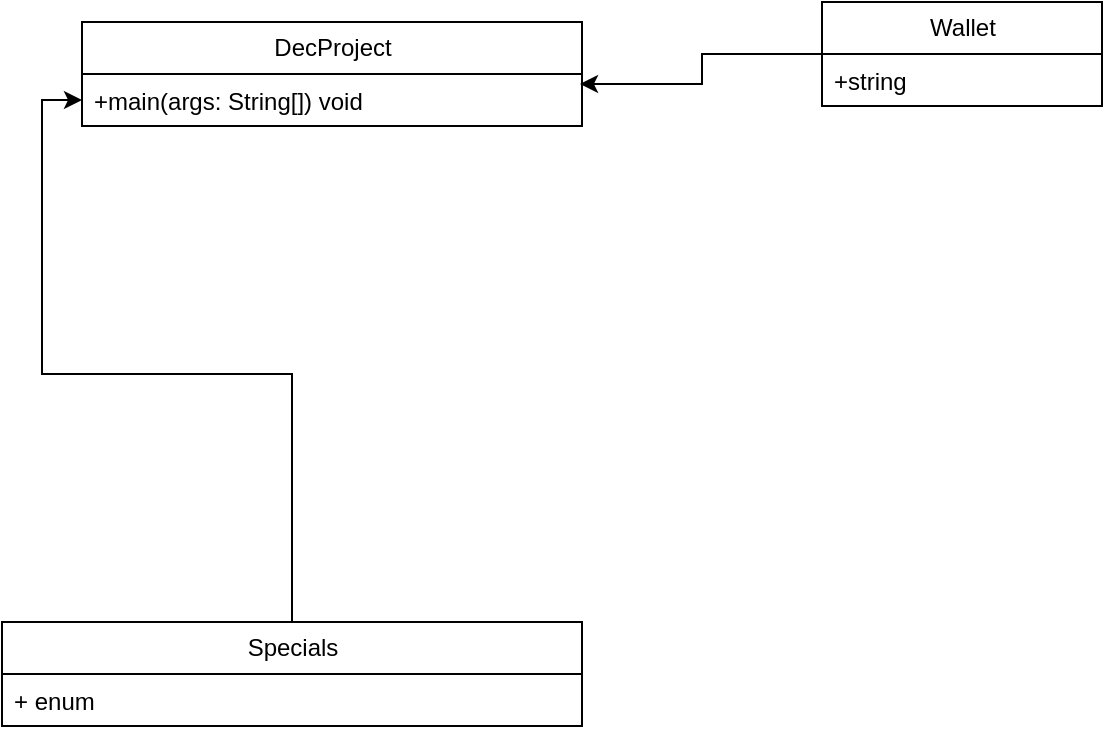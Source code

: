 <mxfile version="20.7.4" type="device"><diagram id="8cP-VAfsOcyjH4-Dt-aO" name="Page-1"><mxGraphModel dx="1387" dy="788" grid="1" gridSize="10" guides="1" tooltips="1" connect="1" arrows="1" fold="1" page="1" pageScale="1" pageWidth="850" pageHeight="1100" math="0" shadow="0"><root><mxCell id="0"/><mxCell id="1" parent="0"/><mxCell id="_f2mQWV7EQLbz_u261SH-1" value="DecProject" style="swimlane;fontStyle=0;childLayout=stackLayout;horizontal=1;startSize=26;fillColor=none;horizontalStack=0;resizeParent=1;resizeParentMax=0;resizeLast=0;collapsible=1;marginBottom=0;html=1;" parent="1" vertex="1"><mxGeometry x="140" y="130" width="250" height="52" as="geometry"/></mxCell><mxCell id="_f2mQWV7EQLbz_u261SH-2" value="+main(args: String[]) void" style="text;strokeColor=none;fillColor=none;align=left;verticalAlign=top;spacingLeft=4;spacingRight=4;overflow=hidden;rotatable=0;points=[[0,0.5],[1,0.5]];portConstraint=eastwest;whiteSpace=wrap;html=1;" parent="_f2mQWV7EQLbz_u261SH-1" vertex="1"><mxGeometry y="26" width="250" height="26" as="geometry"/></mxCell><mxCell id="_f2mQWV7EQLbz_u261SH-14" style="edgeStyle=orthogonalEdgeStyle;rounded=0;orthogonalLoop=1;jettySize=auto;html=1;exitX=0.5;exitY=0;exitDx=0;exitDy=0;entryX=0;entryY=0.5;entryDx=0;entryDy=0;" parent="1" source="_f2mQWV7EQLbz_u261SH-5" target="_f2mQWV7EQLbz_u261SH-2" edge="1"><mxGeometry relative="1" as="geometry"><mxPoint x="319" y="208" as="targetPoint"/></mxGeometry></mxCell><mxCell id="_f2mQWV7EQLbz_u261SH-5" value="Specials" style="swimlane;fontStyle=0;childLayout=stackLayout;horizontal=1;startSize=26;fillColor=none;horizontalStack=0;resizeParent=1;resizeParentMax=0;resizeLast=0;collapsible=1;marginBottom=0;html=1;" parent="1" vertex="1"><mxGeometry x="100" y="430" width="290" height="52" as="geometry"/></mxCell><mxCell id="_f2mQWV7EQLbz_u261SH-6" value="+ enum" style="text;strokeColor=none;fillColor=none;align=left;verticalAlign=top;spacingLeft=4;spacingRight=4;overflow=hidden;rotatable=0;points=[[0,0.5],[1,0.5]];portConstraint=eastwest;whiteSpace=wrap;html=1;" parent="_f2mQWV7EQLbz_u261SH-5" vertex="1"><mxGeometry y="26" width="290" height="26" as="geometry"/></mxCell><mxCell id="_f2mQWV7EQLbz_u261SH-13" style="edgeStyle=orthogonalEdgeStyle;rounded=0;orthogonalLoop=1;jettySize=auto;html=1;entryX=0.996;entryY=0.192;entryDx=0;entryDy=0;entryPerimeter=0;" parent="1" source="_f2mQWV7EQLbz_u261SH-9" target="_f2mQWV7EQLbz_u261SH-2" edge="1"><mxGeometry relative="1" as="geometry"/></mxCell><mxCell id="_f2mQWV7EQLbz_u261SH-9" value="Wallet" style="swimlane;fontStyle=0;childLayout=stackLayout;horizontal=1;startSize=26;fillColor=none;horizontalStack=0;resizeParent=1;resizeParentMax=0;resizeLast=0;collapsible=1;marginBottom=0;html=1;" parent="1" vertex="1"><mxGeometry x="510" y="120" width="140" height="52" as="geometry"/></mxCell><mxCell id="_f2mQWV7EQLbz_u261SH-10" value="+string" style="text;strokeColor=none;fillColor=none;align=left;verticalAlign=top;spacingLeft=4;spacingRight=4;overflow=hidden;rotatable=0;points=[[0,0.5],[1,0.5]];portConstraint=eastwest;whiteSpace=wrap;html=1;" parent="_f2mQWV7EQLbz_u261SH-9" vertex="1"><mxGeometry y="26" width="140" height="26" as="geometry"/></mxCell></root></mxGraphModel></diagram></mxfile>